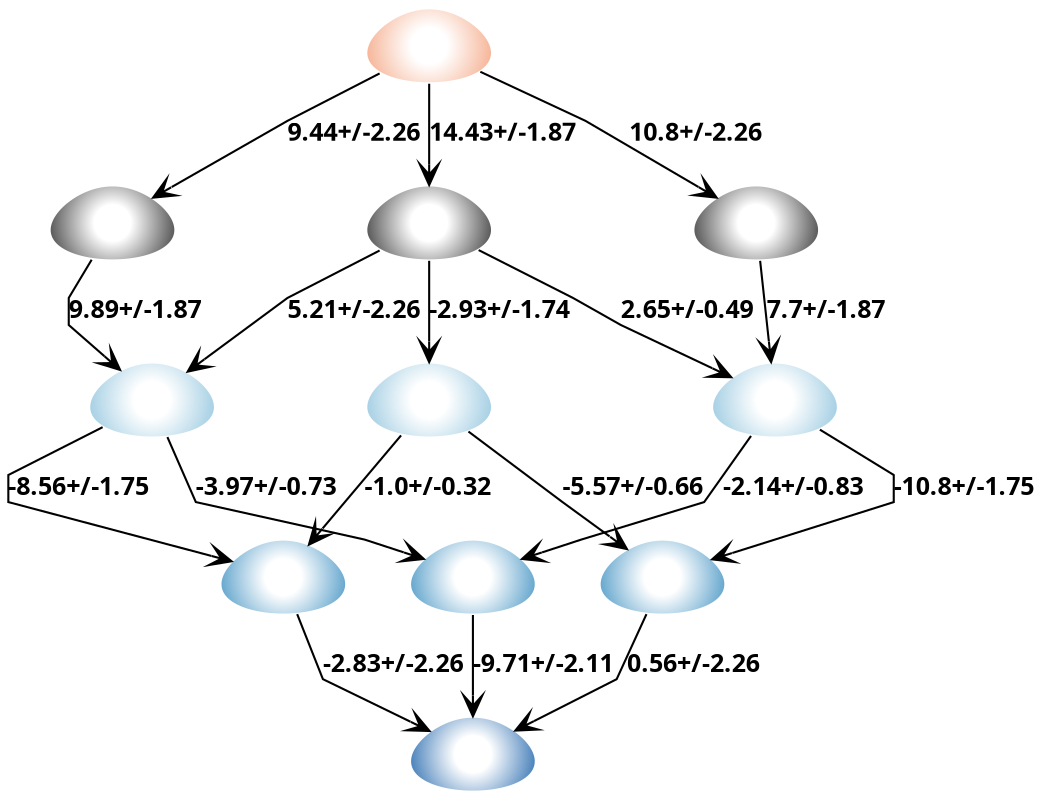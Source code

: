 strict digraph G {
	graph [bb="0,0,565,376",
		fontname="sans bold",
		splines=polyline
	];
	node [label="\N"];
	subgraph subgraph_0 {
		graph [label="Neutral charge",
			style=""
		];
		SM04_micro003		 [charge=0,
			color="#ffffff:#333333",
			fontcolor=black,
			fontname="sans bold",
			fontsize=12,
			height=0.5,
			image="Images\Microstates\SM04_micro003.svg",
			label="",
			labelloc=b,
			penwidth=1,
			pos="228,273",
			shape=egg,
			style=radial,
			width=0.79843];
		SM04_micro004		 [charge=0,
			color="#ffffff:#333333",
			fontcolor=black,
			fontname="sans bold",
			fontsize=12,
			height=0.5,
			image="Images\Microstates\SM04_micro004.svg",
			label="",
			labelloc=b,
			penwidth=1,
			pos="57,273",
			shape=egg,
			style=radial,
			width=0.79843];
		SM04_micro009		 [charge=0,
			color="#ffffff:#333333",
			fontcolor=black,
			fontname="sans bold",
			fontsize=12,
			height=0.5,
			image="Images\Microstates\SM04_micro009.svg",
			label="",
			labelloc=b,
			penwidth=1,
			pos="405,273",
			shape=egg,
			style=radial,
			width=0.79843];
	}
	subgraph subgraph_3 {
		graph [label="+3 charge",
			style=""
		];
		SM04_micro016		 [charge=3,
			color="#ffffff:#2166ac",
			fontcolor=black,
			fontname="sans bold",
			fontsize=12,
			height=0.5,
			image="Images\Microstates\SM04_micro016.svg",
			label="",
			labelloc=b,
			penwidth=1,
			pos="253,18",
			shape=egg,
			style=radial,
			width=0.79843];
	}
	subgraph subgraph_1 {
		graph [label="+1 charge",
			style=""
		];
		SM04_micro002		 [charge=1,
			color="#ffffff:#92c5de",
			fontcolor=black,
			fontname="sans bold",
			fontsize=12,
			height=0.5,
			image="Images\Microstates\SM04_micro002.svg",
			label="",
			labelloc=b,
			penwidth=1,
			pos="78,188",
			shape=egg,
			style=radial,
			width=0.79843];
		SM04_micro006		 [charge=1,
			color="#ffffff:#92c5de",
			fontcolor=black,
			fontname="sans bold",
			fontsize=12,
			height=0.5,
			image="Images\Microstates\SM04_micro006.svg",
			label="",
			labelloc=b,
			penwidth=1,
			pos="405,188",
			shape=egg,
			style=radial,
			width=0.79843];
		SM04_micro008		 [charge=1,
			color="#ffffff:#92c5de",
			fontcolor=black,
			fontname="sans bold",
			fontsize=12,
			height=0.5,
			image="Images\Microstates\SM04_micro008.svg",
			label="",
			labelloc=b,
			penwidth=1,
			pos="228,188",
			shape=egg,
			style=radial,
			width=0.79843];
	}
	subgraph subgraph_2 {
		graph [label="+2 charge",
			style=""
		];
		SM04_micro013		 [charge=2,
			color="#ffffff:#4393c3",
			fontcolor=black,
			fontname="sans bold",
			fontsize=12,
			height=0.5,
			image="Images\Microstates\SM04_micro013.svg",
			label="",
			labelloc=b,
			penwidth=1,
			pos="150,103",
			shape=egg,
			style=radial,
			width=0.79843];
		SM04_micro014		 [charge=2,
			color="#ffffff:#4393c3",
			fontcolor=black,
			fontname="sans bold",
			fontsize=12,
			height=0.5,
			image="Images\Microstates\SM04_micro014.svg",
			label="",
			labelloc=b,
			penwidth=1,
			pos="253,103",
			shape=egg,
			style=radial,
			width=0.79843];
		SM04_micro015		 [charge=2,
			color="#ffffff:#4393c3",
			fontcolor=black,
			fontname="sans bold",
			fontsize=12,
			height=0.5,
			image="Images\Microstates\SM04_micro015.svg",
			label="",
			labelloc=b,
			penwidth=1,
			pos="356,103",
			shape=egg,
			style=radial,
			width=0.79843];
	}
	subgraph "subgraph_-1" {
		graph [label="-1 charge",
			style=""
		];
		SM04_micro005		 [charge=-1,
			color="#ffffff:#f4a582",
			fontcolor=black,
			fontname="sans bold",
			fontsize=12,
			height=0.5,
			image="Images\Microstates\SM04_micro005.svg",
			label="",
			labelloc=b,
			penwidth=1,
			pos="228,358",
			shape=egg,
			style=radial,
			width=0.79843];
	}
	SM04_micro003 -> SM04_micro002	 [SEM=2.26,
		arrowhead=vee,
		fontname="sans bold",
		fontsize=12,
		label="5.21+/-2.26",
		lp="186.5,230.5",
		pKa=5.21,
		pos="e,95.551,200.87 203.44,261.12 180.25,250.84 149,237 149,237 149,237 124.18,220.22 103.88,206.5",
		splines=polyline];
	SM04_micro003 -> SM04_micro006	 [SEM=0.49,
		arrowhead=vee,
		fontname="sans bold",
		fontsize=12,
		label="2.65+/-0.49",
		lp="365.5,230.5",
		pKa=2.65,
		pos="e,384.37,198.38 252.74,261.31 276.56,251.02 309,237 309,237 309,237 328,224 328,224 328,224 353.46,212.43 375.1,202.59",
		splines=polyline];
	SM04_micro003 -> SM04_micro008	 [SEM=1.74,
		arrowhead=vee,
		fontname="sans bold",
		fontsize=12,
		label="-2.93+/-1.74",
		lp="268,230.5",
		pKa=-2.93,
		pos="e,228,206.18 228,254.8 228,243.67 228,228.94 228,216.24",
		splines=polyline];
	SM04_micro004 -> SM04_micro002	 [SEM=1.87,
		arrowhead=vee,
		fontname="sans bold",
		fontsize=12,
		label="9.89+/-1.87",
		lp="70.5,230.5",
		pKa=9.89,
		pos="e,61.754,201.64 45.843,255.73 39.576,246.59 33,237 33,237 33,237 33,224 33,224 33,224 43.074,216.16 53.689,207.91",
		splines=polyline];
	SM04_micro009 -> SM04_micro006	 [SEM=1.87,
		arrowhead=vee,
		fontname="sans bold",
		fontsize=12,
		label="7.7+/-1.87",
		lp="440.5,230.5",
		pKa=7.7,
		pos="e,405.98,206.09 405.98,254.91 406.48,246.03 407,237 407,237 407,237 407,224 407,224 407,224 406.82,220.82 406.56,216.37",
		splines=polyline];
	SM04_micro002 -> SM04_micro013	 [SEM=1.75,
		arrowhead=vee,
		fontname="sans bold",
		fontsize=12,
		label="-8.56+/-1.75",
		lp="40,145.5",
		pKa=-8.56,
		pos="e,125.57,109.7 53.748,176.12 30.851,165.84 0,152 0,152 0,152 0,139 0,139 0,139 71.491,122.32 115.76,111.99",
		splines=polyline];
	SM04_micro002 -> SM04_micro014	 [SEM=0.73,
		arrowhead=vee,
		fontname="sans bold",
		fontsize=12,
		label="-3.97+/-0.73",
		lp="139,145.5",
		pKa=-3.97,
		pos="e,228.8,110.33 85.345,170.21 91.401,156.37 99,139 99,139 99,139 188,121 188,121 188,121 203.3,117 219.06,112.88",
		splines=polyline];
	SM04_micro006 -> SM04_micro014	 [SEM=0.83,
		arrowhead=vee,
		fontname="sans bold",
		fontsize=12,
		label="-2.14+/-0.83",
		lp="428,145.5",
		pKa=-2.14,
		pos="e,276.96,110.5 397.08,170.48 390.43,156.6 382,139 382,139 382,139 324.92,123.51 286.7,113.14",
		splines=polyline];
	SM04_micro006 -> SM04_micro015	 [SEM=1.75,
		arrowhead=vee,
		fontname="sans bold",
		fontsize=12,
		label="-10.8+/-1.75",
		lp="525,145.5",
		pKa=-10.8,
		pos="e,379.96,110.5 429.87,176.12 453.36,165.84 485,152 485,152 485,152 485,139 485,139 485,139 427.92,123.51 389.7,113.14",
		splines=polyline];
	SM04_micro008 -> SM04_micro013	 [SEM=0.32,
		arrowhead=vee,
		fontname="sans bold",
		fontsize=12,
		label="-1.0+/-0.32",
		lp="231.5,145.5",
		pKa=-1.0,
		pos="e,163.42,118.24 213.51,171.55 200.36,157.52 183,139 183,139 183,139 177.13,132.77 170.34,125.57",
		splines=polyline];
	SM04_micro008 -> SM04_micro015	 [SEM=0.66,
		arrowhead=vee,
		fontname="sans bold",
		fontsize=12,
		label="-5.57+/-0.66",
		lp="342,145.5",
		pKa=-5.57,
		pos="e,338.32,115.46 248.61,173.63 270.51,159.43 302,139 302,139 302,139 316.11,129.86 329.9,120.92",
		splines=polyline];
	SM04_micro013 -> SM04_micro016	 [SEM=2.26,
		arrowhead=vee,
		fontname="sans bold",
		fontsize=12,
		label="-2.83+/-2.26",
		lp="209,60.5",
		pKa=-2.83,
		pos="e,231.8,27.832 156.65,85.212 162.12,71.37 169,54 169,54 169,54 198.29,41.795 222.28,31.8",
		splines=polyline];
	SM04_micro014 -> SM04_micro016	 [SEM=2.11,
		arrowhead=vee,
		fontname="sans bold",
		fontsize=12,
		label="-9.71+/-2.11",
		lp="293,60.5",
		pKa=-9.71,
		pos="e,253,36.176 253,84.802 253,73.674 253,58.945 253,46.244",
		splines=polyline];
	SM04_micro015 -> SM04_micro016	 [SEM=2.26,
		arrowhead=vee,
		fontname="sans bold",
		fontsize=12,
		label="0.56+/-2.26",
		lp="376.5,60.5",
		pKa=0.56,
		pos="e,274.28,28.196 348.31,85.212 341.96,71.37 334,54 334,54 334,54 306.65,42.183 283.74,32.282",
		splines=polyline];
	SM04_micro005 -> SM04_micro003	 [SEM=1.87,
		arrowhead=vee,
		fontname="sans bold",
		fontsize=12,
		label="14.43+/-1.87",
		lp="269,315.5",
		pKa=14.43,
		pos="e,228,291.18 228,339.8 228,328.67 228,313.94 228,301.24",
		splines=polyline];
	SM04_micro005 -> SM04_micro004	 [SEM=2.26,
		arrowhead=vee,
		fontname="sans bold",
		fontsize=12,
		label="9.44+/-2.26",
		lp="186.5,315.5",
		pKa=9.44,
		pos="e,76.511,284.18 203.44,346.12 180.25,335.84 149,322 149,322 149,322 112.6,303.01 85.597,288.92",
		splines=polyline];
	SM04_micro005 -> SM04_micro009	 [SEM=2.26,
		arrowhead=vee,
		fontname="sans bold",
		fontsize=12,
		label="10.8+/-2.26",
		lp="375.5,315.5",
		pKa=10.8,
		pos="e,385.25,284.42 253.34,346.69 278.71,336.36 314,322 314,322 314,322 349.6,303.22 376.27,289.16",
		splines=polyline];
}
